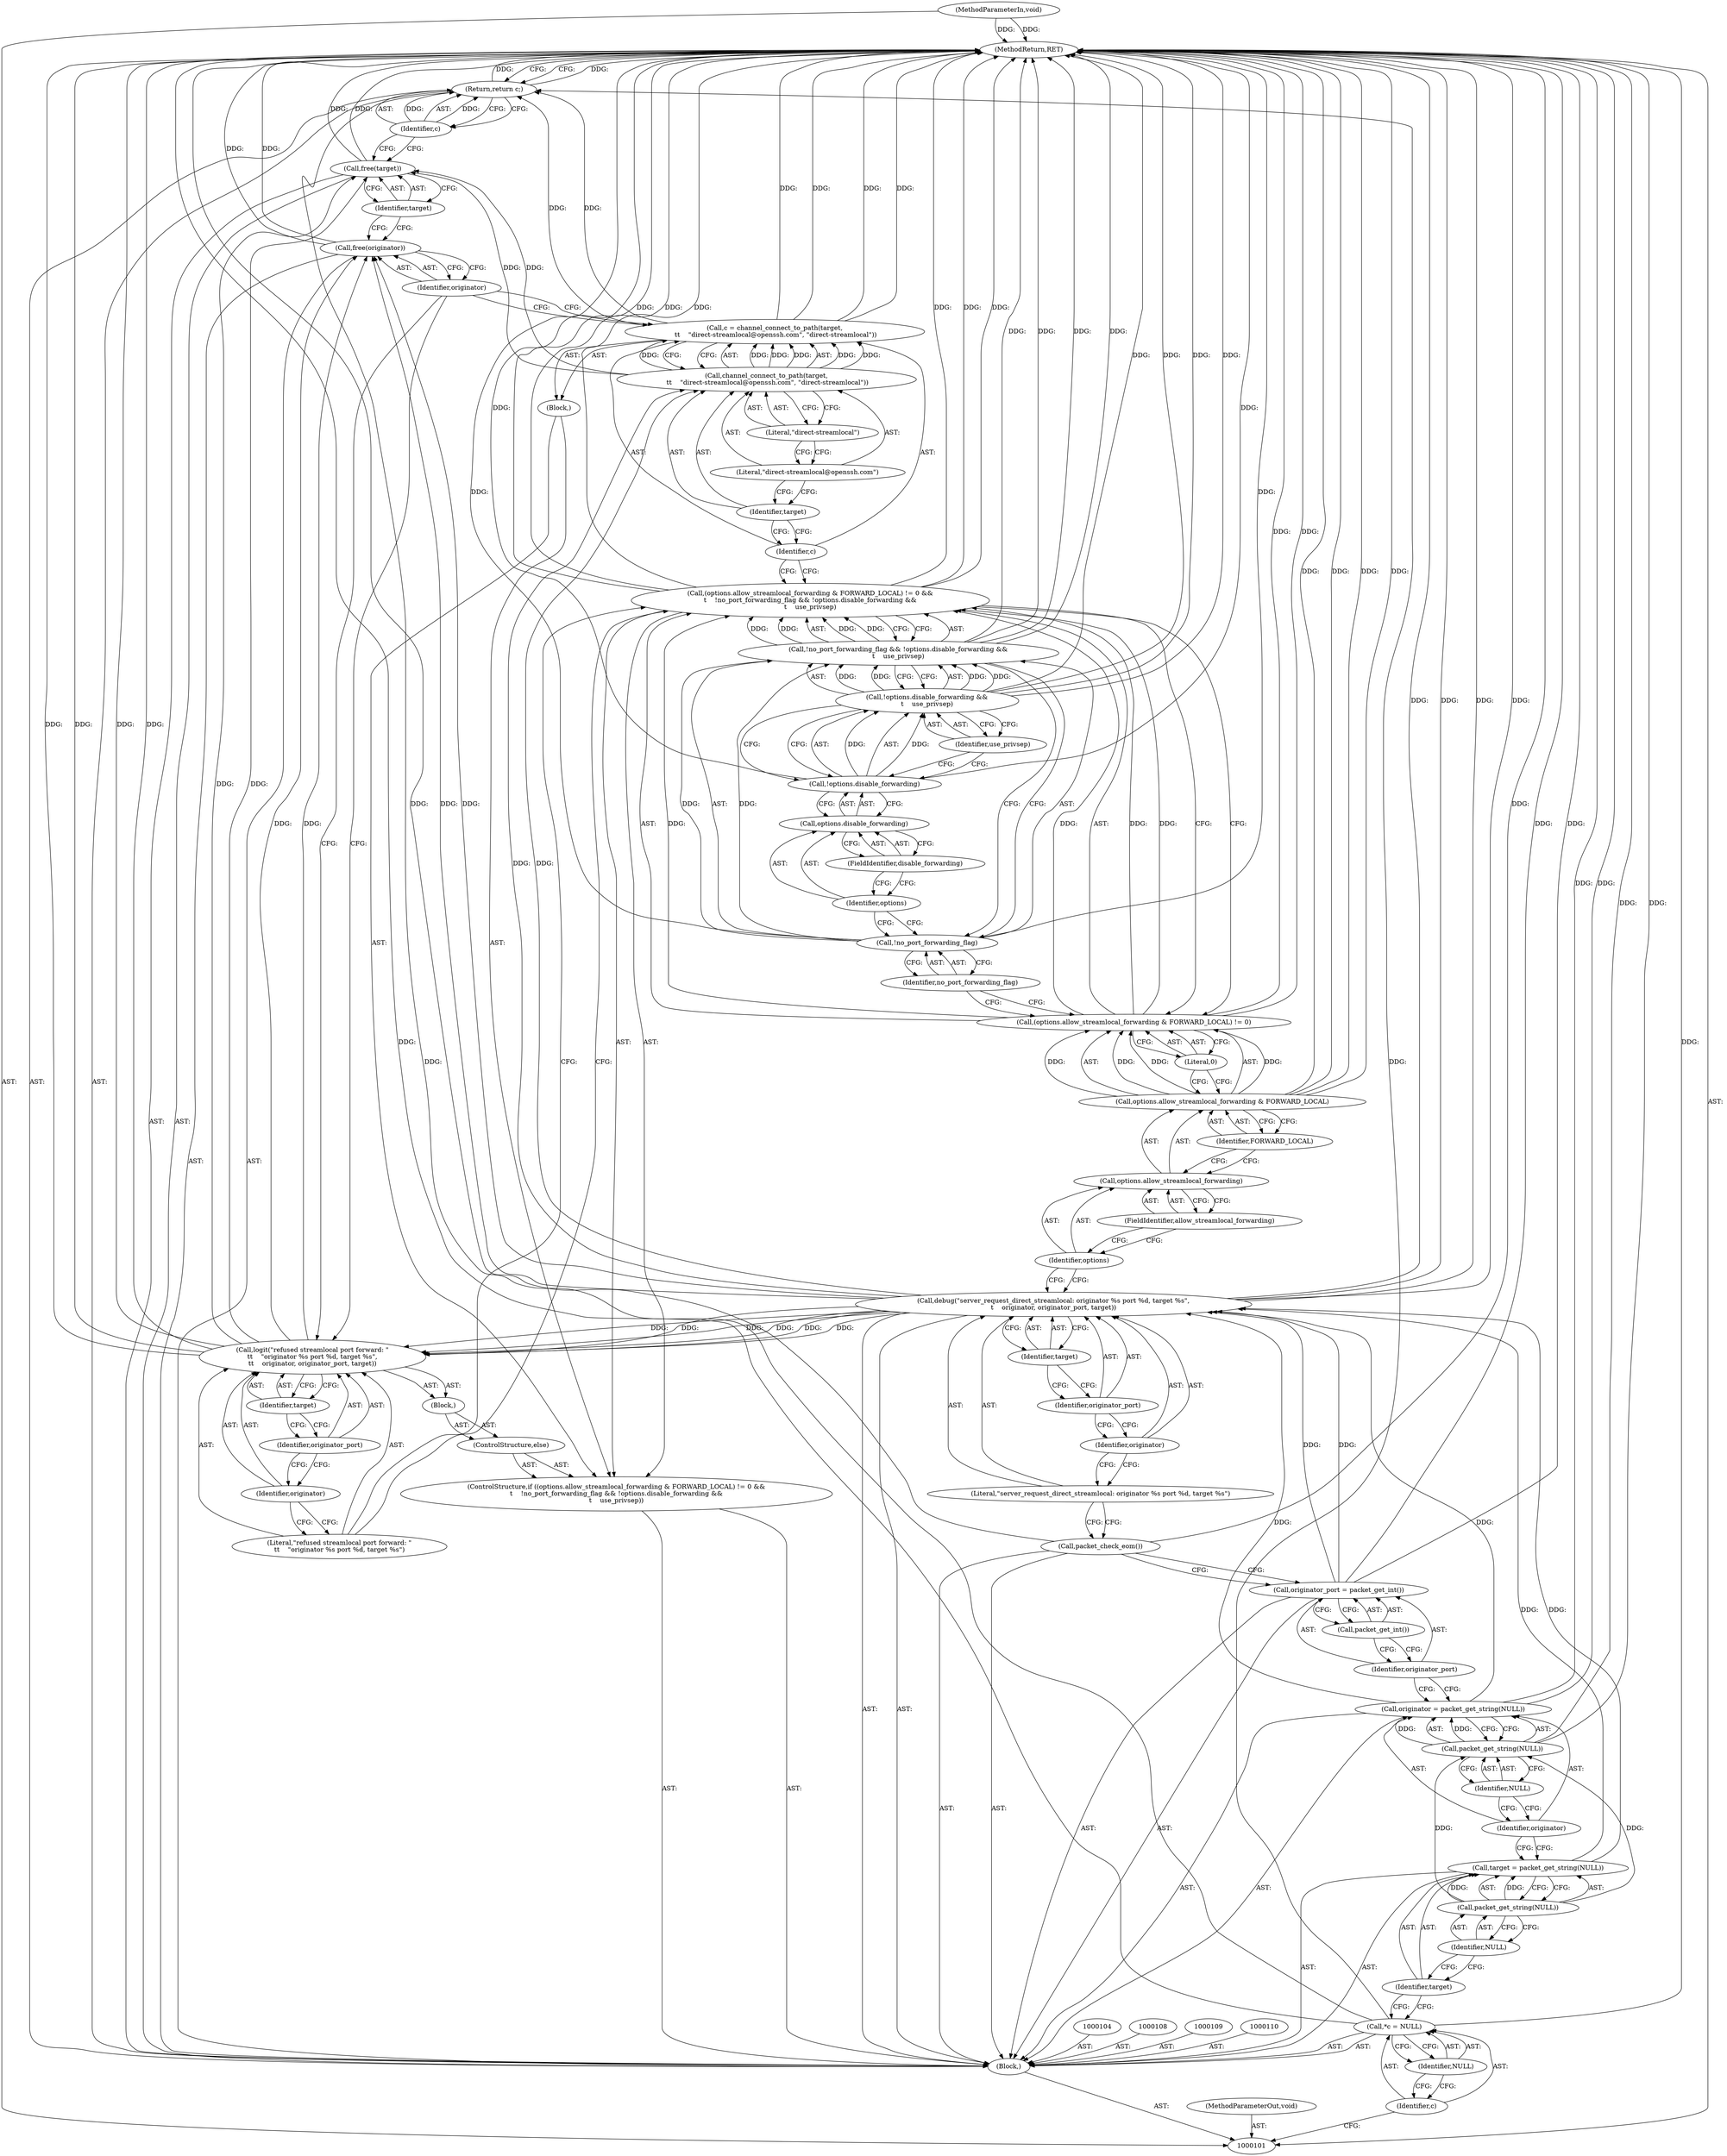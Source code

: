 digraph "0_src_c76fac666ea038753294f2ac94d310f8adece9ce_0" {
"1000166" [label="(MethodReturn,RET)"];
"1000102" [label="(MethodParameterIn,void)"];
"1000237" [label="(MethodParameterOut,void)"];
"1000122" [label="(Call,packet_check_eom())"];
"1000123" [label="(Call,debug(\"server_request_direct_streamlocal: originator %s port %d, target %s\",\n\t    originator, originator_port, target))"];
"1000124" [label="(Literal,\"server_request_direct_streamlocal: originator %s port %d, target %s\")"];
"1000126" [label="(Identifier,originator_port)"];
"1000127" [label="(Identifier,target)"];
"1000125" [label="(Identifier,originator)"];
"1000134" [label="(FieldIdentifier,allow_streamlocal_forwarding)"];
"1000128" [label="(ControlStructure,if ((options.allow_streamlocal_forwarding & FORWARD_LOCAL) != 0 &&\n\t    !no_port_forwarding_flag && !options.disable_forwarding &&\n\t    use_privsep))"];
"1000135" [label="(Identifier,FORWARD_LOCAL)"];
"1000129" [label="(Call,(options.allow_streamlocal_forwarding & FORWARD_LOCAL) != 0 &&\n\t    !no_port_forwarding_flag && !options.disable_forwarding &&\n\t    use_privsep)"];
"1000130" [label="(Call,(options.allow_streamlocal_forwarding & FORWARD_LOCAL) != 0)"];
"1000136" [label="(Literal,0)"];
"1000131" [label="(Call,options.allow_streamlocal_forwarding & FORWARD_LOCAL)"];
"1000132" [label="(Call,options.allow_streamlocal_forwarding)"];
"1000133" [label="(Identifier,options)"];
"1000140" [label="(Call,!options.disable_forwarding &&\n\t    use_privsep)"];
"1000141" [label="(Call,!options.disable_forwarding)"];
"1000142" [label="(Call,options.disable_forwarding)"];
"1000143" [label="(Identifier,options)"];
"1000144" [label="(FieldIdentifier,disable_forwarding)"];
"1000137" [label="(Call,!no_port_forwarding_flag && !options.disable_forwarding &&\n\t    use_privsep)"];
"1000138" [label="(Call,!no_port_forwarding_flag)"];
"1000139" [label="(Identifier,no_port_forwarding_flag)"];
"1000146" [label="(Block,)"];
"1000145" [label="(Identifier,use_privsep)"];
"1000147" [label="(Call,c = channel_connect_to_path(target,\n \t\t    \"direct-streamlocal@openssh.com\", \"direct-streamlocal\"))"];
"1000148" [label="(Identifier,c)"];
"1000150" [label="(Identifier,target)"];
"1000149" [label="(Call,channel_connect_to_path(target,\n \t\t    \"direct-streamlocal@openssh.com\", \"direct-streamlocal\"))"];
"1000103" [label="(Block,)"];
"1000152" [label="(Literal,\"direct-streamlocal\")"];
"1000151" [label="(Literal,\"direct-streamlocal@openssh.com\")"];
"1000153" [label="(ControlStructure,else)"];
"1000154" [label="(Block,)"];
"1000155" [label="(Call,logit(\"refused streamlocal port forward: \"\n\t\t    \"originator %s port %d, target %s\",\n\t\t    originator, originator_port, target))"];
"1000156" [label="(Literal,\"refused streamlocal port forward: \"\n\t\t    \"originator %s port %d, target %s\")"];
"1000158" [label="(Identifier,originator_port)"];
"1000159" [label="(Identifier,target)"];
"1000157" [label="(Identifier,originator)"];
"1000160" [label="(Call,free(originator))"];
"1000161" [label="(Identifier,originator)"];
"1000162" [label="(Call,free(target))"];
"1000163" [label="(Identifier,target)"];
"1000106" [label="(Identifier,c)"];
"1000107" [label="(Identifier,NULL)"];
"1000105" [label="(Call,*c = NULL)"];
"1000164" [label="(Return,return c;)"];
"1000165" [label="(Identifier,c)"];
"1000111" [label="(Call,target = packet_get_string(NULL))"];
"1000112" [label="(Identifier,target)"];
"1000113" [label="(Call,packet_get_string(NULL))"];
"1000114" [label="(Identifier,NULL)"];
"1000115" [label="(Call,originator = packet_get_string(NULL))"];
"1000116" [label="(Identifier,originator)"];
"1000117" [label="(Call,packet_get_string(NULL))"];
"1000118" [label="(Identifier,NULL)"];
"1000119" [label="(Call,originator_port = packet_get_int())"];
"1000120" [label="(Identifier,originator_port)"];
"1000121" [label="(Call,packet_get_int())"];
"1000166" -> "1000101"  [label="AST: "];
"1000166" -> "1000164"  [label="CFG: "];
"1000115" -> "1000166"  [label="DDG: "];
"1000141" -> "1000166"  [label="DDG: "];
"1000137" -> "1000166"  [label="DDG: "];
"1000137" -> "1000166"  [label="DDG: "];
"1000117" -> "1000166"  [label="DDG: "];
"1000102" -> "1000166"  [label="DDG: "];
"1000131" -> "1000166"  [label="DDG: "];
"1000131" -> "1000166"  [label="DDG: "];
"1000130" -> "1000166"  [label="DDG: "];
"1000129" -> "1000166"  [label="DDG: "];
"1000129" -> "1000166"  [label="DDG: "];
"1000129" -> "1000166"  [label="DDG: "];
"1000123" -> "1000166"  [label="DDG: "];
"1000123" -> "1000166"  [label="DDG: "];
"1000140" -> "1000166"  [label="DDG: "];
"1000140" -> "1000166"  [label="DDG: "];
"1000138" -> "1000166"  [label="DDG: "];
"1000155" -> "1000166"  [label="DDG: "];
"1000155" -> "1000166"  [label="DDG: "];
"1000119" -> "1000166"  [label="DDG: "];
"1000147" -> "1000166"  [label="DDG: "];
"1000147" -> "1000166"  [label="DDG: "];
"1000122" -> "1000166"  [label="DDG: "];
"1000162" -> "1000166"  [label="DDG: "];
"1000160" -> "1000166"  [label="DDG: "];
"1000105" -> "1000166"  [label="DDG: "];
"1000164" -> "1000166"  [label="DDG: "];
"1000102" -> "1000101"  [label="AST: "];
"1000102" -> "1000166"  [label="DDG: "];
"1000237" -> "1000101"  [label="AST: "];
"1000122" -> "1000103"  [label="AST: "];
"1000122" -> "1000119"  [label="CFG: "];
"1000124" -> "1000122"  [label="CFG: "];
"1000122" -> "1000166"  [label="DDG: "];
"1000123" -> "1000103"  [label="AST: "];
"1000123" -> "1000127"  [label="CFG: "];
"1000124" -> "1000123"  [label="AST: "];
"1000125" -> "1000123"  [label="AST: "];
"1000126" -> "1000123"  [label="AST: "];
"1000127" -> "1000123"  [label="AST: "];
"1000133" -> "1000123"  [label="CFG: "];
"1000123" -> "1000166"  [label="DDG: "];
"1000123" -> "1000166"  [label="DDG: "];
"1000115" -> "1000123"  [label="DDG: "];
"1000119" -> "1000123"  [label="DDG: "];
"1000111" -> "1000123"  [label="DDG: "];
"1000123" -> "1000149"  [label="DDG: "];
"1000123" -> "1000155"  [label="DDG: "];
"1000123" -> "1000155"  [label="DDG: "];
"1000123" -> "1000155"  [label="DDG: "];
"1000123" -> "1000160"  [label="DDG: "];
"1000124" -> "1000123"  [label="AST: "];
"1000124" -> "1000122"  [label="CFG: "];
"1000125" -> "1000124"  [label="CFG: "];
"1000126" -> "1000123"  [label="AST: "];
"1000126" -> "1000125"  [label="CFG: "];
"1000127" -> "1000126"  [label="CFG: "];
"1000127" -> "1000123"  [label="AST: "];
"1000127" -> "1000126"  [label="CFG: "];
"1000123" -> "1000127"  [label="CFG: "];
"1000125" -> "1000123"  [label="AST: "];
"1000125" -> "1000124"  [label="CFG: "];
"1000126" -> "1000125"  [label="CFG: "];
"1000134" -> "1000132"  [label="AST: "];
"1000134" -> "1000133"  [label="CFG: "];
"1000132" -> "1000134"  [label="CFG: "];
"1000128" -> "1000103"  [label="AST: "];
"1000129" -> "1000128"  [label="AST: "];
"1000146" -> "1000128"  [label="AST: "];
"1000153" -> "1000128"  [label="AST: "];
"1000135" -> "1000131"  [label="AST: "];
"1000135" -> "1000132"  [label="CFG: "];
"1000131" -> "1000135"  [label="CFG: "];
"1000129" -> "1000128"  [label="AST: "];
"1000129" -> "1000130"  [label="CFG: "];
"1000129" -> "1000137"  [label="CFG: "];
"1000130" -> "1000129"  [label="AST: "];
"1000137" -> "1000129"  [label="AST: "];
"1000148" -> "1000129"  [label="CFG: "];
"1000156" -> "1000129"  [label="CFG: "];
"1000129" -> "1000166"  [label="DDG: "];
"1000129" -> "1000166"  [label="DDG: "];
"1000129" -> "1000166"  [label="DDG: "];
"1000130" -> "1000129"  [label="DDG: "];
"1000130" -> "1000129"  [label="DDG: "];
"1000137" -> "1000129"  [label="DDG: "];
"1000137" -> "1000129"  [label="DDG: "];
"1000130" -> "1000129"  [label="AST: "];
"1000130" -> "1000136"  [label="CFG: "];
"1000131" -> "1000130"  [label="AST: "];
"1000136" -> "1000130"  [label="AST: "];
"1000139" -> "1000130"  [label="CFG: "];
"1000129" -> "1000130"  [label="CFG: "];
"1000130" -> "1000166"  [label="DDG: "];
"1000130" -> "1000129"  [label="DDG: "];
"1000130" -> "1000129"  [label="DDG: "];
"1000131" -> "1000130"  [label="DDG: "];
"1000131" -> "1000130"  [label="DDG: "];
"1000136" -> "1000130"  [label="AST: "];
"1000136" -> "1000131"  [label="CFG: "];
"1000130" -> "1000136"  [label="CFG: "];
"1000131" -> "1000130"  [label="AST: "];
"1000131" -> "1000135"  [label="CFG: "];
"1000132" -> "1000131"  [label="AST: "];
"1000135" -> "1000131"  [label="AST: "];
"1000136" -> "1000131"  [label="CFG: "];
"1000131" -> "1000166"  [label="DDG: "];
"1000131" -> "1000166"  [label="DDG: "];
"1000131" -> "1000130"  [label="DDG: "];
"1000131" -> "1000130"  [label="DDG: "];
"1000132" -> "1000131"  [label="AST: "];
"1000132" -> "1000134"  [label="CFG: "];
"1000133" -> "1000132"  [label="AST: "];
"1000134" -> "1000132"  [label="AST: "];
"1000135" -> "1000132"  [label="CFG: "];
"1000133" -> "1000132"  [label="AST: "];
"1000133" -> "1000123"  [label="CFG: "];
"1000134" -> "1000133"  [label="CFG: "];
"1000140" -> "1000137"  [label="AST: "];
"1000140" -> "1000141"  [label="CFG: "];
"1000140" -> "1000145"  [label="CFG: "];
"1000141" -> "1000140"  [label="AST: "];
"1000145" -> "1000140"  [label="AST: "];
"1000137" -> "1000140"  [label="CFG: "];
"1000140" -> "1000166"  [label="DDG: "];
"1000140" -> "1000166"  [label="DDG: "];
"1000140" -> "1000137"  [label="DDG: "];
"1000140" -> "1000137"  [label="DDG: "];
"1000141" -> "1000140"  [label="DDG: "];
"1000141" -> "1000140"  [label="AST: "];
"1000141" -> "1000142"  [label="CFG: "];
"1000142" -> "1000141"  [label="AST: "];
"1000145" -> "1000141"  [label="CFG: "];
"1000140" -> "1000141"  [label="CFG: "];
"1000141" -> "1000166"  [label="DDG: "];
"1000141" -> "1000140"  [label="DDG: "];
"1000142" -> "1000141"  [label="AST: "];
"1000142" -> "1000144"  [label="CFG: "];
"1000143" -> "1000142"  [label="AST: "];
"1000144" -> "1000142"  [label="AST: "];
"1000141" -> "1000142"  [label="CFG: "];
"1000143" -> "1000142"  [label="AST: "];
"1000143" -> "1000138"  [label="CFG: "];
"1000144" -> "1000143"  [label="CFG: "];
"1000144" -> "1000142"  [label="AST: "];
"1000144" -> "1000143"  [label="CFG: "];
"1000142" -> "1000144"  [label="CFG: "];
"1000137" -> "1000129"  [label="AST: "];
"1000137" -> "1000138"  [label="CFG: "];
"1000137" -> "1000140"  [label="CFG: "];
"1000138" -> "1000137"  [label="AST: "];
"1000140" -> "1000137"  [label="AST: "];
"1000129" -> "1000137"  [label="CFG: "];
"1000137" -> "1000166"  [label="DDG: "];
"1000137" -> "1000166"  [label="DDG: "];
"1000137" -> "1000129"  [label="DDG: "];
"1000137" -> "1000129"  [label="DDG: "];
"1000138" -> "1000137"  [label="DDG: "];
"1000140" -> "1000137"  [label="DDG: "];
"1000140" -> "1000137"  [label="DDG: "];
"1000138" -> "1000137"  [label="AST: "];
"1000138" -> "1000139"  [label="CFG: "];
"1000139" -> "1000138"  [label="AST: "];
"1000143" -> "1000138"  [label="CFG: "];
"1000137" -> "1000138"  [label="CFG: "];
"1000138" -> "1000166"  [label="DDG: "];
"1000138" -> "1000137"  [label="DDG: "];
"1000139" -> "1000138"  [label="AST: "];
"1000139" -> "1000130"  [label="CFG: "];
"1000138" -> "1000139"  [label="CFG: "];
"1000146" -> "1000128"  [label="AST: "];
"1000147" -> "1000146"  [label="AST: "];
"1000145" -> "1000140"  [label="AST: "];
"1000145" -> "1000141"  [label="CFG: "];
"1000140" -> "1000145"  [label="CFG: "];
"1000147" -> "1000146"  [label="AST: "];
"1000147" -> "1000149"  [label="CFG: "];
"1000148" -> "1000147"  [label="AST: "];
"1000149" -> "1000147"  [label="AST: "];
"1000161" -> "1000147"  [label="CFG: "];
"1000147" -> "1000166"  [label="DDG: "];
"1000147" -> "1000166"  [label="DDG: "];
"1000149" -> "1000147"  [label="DDG: "];
"1000149" -> "1000147"  [label="DDG: "];
"1000149" -> "1000147"  [label="DDG: "];
"1000147" -> "1000164"  [label="DDG: "];
"1000148" -> "1000147"  [label="AST: "];
"1000148" -> "1000129"  [label="CFG: "];
"1000150" -> "1000148"  [label="CFG: "];
"1000150" -> "1000149"  [label="AST: "];
"1000150" -> "1000148"  [label="CFG: "];
"1000151" -> "1000150"  [label="CFG: "];
"1000149" -> "1000147"  [label="AST: "];
"1000149" -> "1000152"  [label="CFG: "];
"1000150" -> "1000149"  [label="AST: "];
"1000151" -> "1000149"  [label="AST: "];
"1000152" -> "1000149"  [label="AST: "];
"1000147" -> "1000149"  [label="CFG: "];
"1000149" -> "1000147"  [label="DDG: "];
"1000149" -> "1000147"  [label="DDG: "];
"1000149" -> "1000147"  [label="DDG: "];
"1000123" -> "1000149"  [label="DDG: "];
"1000149" -> "1000162"  [label="DDG: "];
"1000103" -> "1000101"  [label="AST: "];
"1000104" -> "1000103"  [label="AST: "];
"1000105" -> "1000103"  [label="AST: "];
"1000108" -> "1000103"  [label="AST: "];
"1000109" -> "1000103"  [label="AST: "];
"1000110" -> "1000103"  [label="AST: "];
"1000111" -> "1000103"  [label="AST: "];
"1000115" -> "1000103"  [label="AST: "];
"1000119" -> "1000103"  [label="AST: "];
"1000122" -> "1000103"  [label="AST: "];
"1000123" -> "1000103"  [label="AST: "];
"1000128" -> "1000103"  [label="AST: "];
"1000160" -> "1000103"  [label="AST: "];
"1000162" -> "1000103"  [label="AST: "];
"1000164" -> "1000103"  [label="AST: "];
"1000152" -> "1000149"  [label="AST: "];
"1000152" -> "1000151"  [label="CFG: "];
"1000149" -> "1000152"  [label="CFG: "];
"1000151" -> "1000149"  [label="AST: "];
"1000151" -> "1000150"  [label="CFG: "];
"1000152" -> "1000151"  [label="CFG: "];
"1000153" -> "1000128"  [label="AST: "];
"1000154" -> "1000153"  [label="AST: "];
"1000154" -> "1000153"  [label="AST: "];
"1000155" -> "1000154"  [label="AST: "];
"1000155" -> "1000154"  [label="AST: "];
"1000155" -> "1000159"  [label="CFG: "];
"1000156" -> "1000155"  [label="AST: "];
"1000157" -> "1000155"  [label="AST: "];
"1000158" -> "1000155"  [label="AST: "];
"1000159" -> "1000155"  [label="AST: "];
"1000161" -> "1000155"  [label="CFG: "];
"1000155" -> "1000166"  [label="DDG: "];
"1000155" -> "1000166"  [label="DDG: "];
"1000123" -> "1000155"  [label="DDG: "];
"1000123" -> "1000155"  [label="DDG: "];
"1000123" -> "1000155"  [label="DDG: "];
"1000155" -> "1000160"  [label="DDG: "];
"1000155" -> "1000162"  [label="DDG: "];
"1000156" -> "1000155"  [label="AST: "];
"1000156" -> "1000129"  [label="CFG: "];
"1000157" -> "1000156"  [label="CFG: "];
"1000158" -> "1000155"  [label="AST: "];
"1000158" -> "1000157"  [label="CFG: "];
"1000159" -> "1000158"  [label="CFG: "];
"1000159" -> "1000155"  [label="AST: "];
"1000159" -> "1000158"  [label="CFG: "];
"1000155" -> "1000159"  [label="CFG: "];
"1000157" -> "1000155"  [label="AST: "];
"1000157" -> "1000156"  [label="CFG: "];
"1000158" -> "1000157"  [label="CFG: "];
"1000160" -> "1000103"  [label="AST: "];
"1000160" -> "1000161"  [label="CFG: "];
"1000161" -> "1000160"  [label="AST: "];
"1000163" -> "1000160"  [label="CFG: "];
"1000160" -> "1000166"  [label="DDG: "];
"1000123" -> "1000160"  [label="DDG: "];
"1000155" -> "1000160"  [label="DDG: "];
"1000161" -> "1000160"  [label="AST: "];
"1000161" -> "1000147"  [label="CFG: "];
"1000161" -> "1000155"  [label="CFG: "];
"1000160" -> "1000161"  [label="CFG: "];
"1000162" -> "1000103"  [label="AST: "];
"1000162" -> "1000163"  [label="CFG: "];
"1000163" -> "1000162"  [label="AST: "];
"1000165" -> "1000162"  [label="CFG: "];
"1000162" -> "1000166"  [label="DDG: "];
"1000155" -> "1000162"  [label="DDG: "];
"1000149" -> "1000162"  [label="DDG: "];
"1000163" -> "1000162"  [label="AST: "];
"1000163" -> "1000160"  [label="CFG: "];
"1000162" -> "1000163"  [label="CFG: "];
"1000106" -> "1000105"  [label="AST: "];
"1000106" -> "1000101"  [label="CFG: "];
"1000107" -> "1000106"  [label="CFG: "];
"1000107" -> "1000105"  [label="AST: "];
"1000107" -> "1000106"  [label="CFG: "];
"1000105" -> "1000107"  [label="CFG: "];
"1000105" -> "1000103"  [label="AST: "];
"1000105" -> "1000107"  [label="CFG: "];
"1000106" -> "1000105"  [label="AST: "];
"1000107" -> "1000105"  [label="AST: "];
"1000112" -> "1000105"  [label="CFG: "];
"1000105" -> "1000166"  [label="DDG: "];
"1000105" -> "1000164"  [label="DDG: "];
"1000164" -> "1000103"  [label="AST: "];
"1000164" -> "1000165"  [label="CFG: "];
"1000165" -> "1000164"  [label="AST: "];
"1000166" -> "1000164"  [label="CFG: "];
"1000164" -> "1000166"  [label="DDG: "];
"1000165" -> "1000164"  [label="DDG: "];
"1000147" -> "1000164"  [label="DDG: "];
"1000105" -> "1000164"  [label="DDG: "];
"1000165" -> "1000164"  [label="AST: "];
"1000165" -> "1000162"  [label="CFG: "];
"1000164" -> "1000165"  [label="CFG: "];
"1000165" -> "1000164"  [label="DDG: "];
"1000111" -> "1000103"  [label="AST: "];
"1000111" -> "1000113"  [label="CFG: "];
"1000112" -> "1000111"  [label="AST: "];
"1000113" -> "1000111"  [label="AST: "];
"1000116" -> "1000111"  [label="CFG: "];
"1000113" -> "1000111"  [label="DDG: "];
"1000111" -> "1000123"  [label="DDG: "];
"1000112" -> "1000111"  [label="AST: "];
"1000112" -> "1000105"  [label="CFG: "];
"1000114" -> "1000112"  [label="CFG: "];
"1000113" -> "1000111"  [label="AST: "];
"1000113" -> "1000114"  [label="CFG: "];
"1000114" -> "1000113"  [label="AST: "];
"1000111" -> "1000113"  [label="CFG: "];
"1000113" -> "1000111"  [label="DDG: "];
"1000113" -> "1000117"  [label="DDG: "];
"1000114" -> "1000113"  [label="AST: "];
"1000114" -> "1000112"  [label="CFG: "];
"1000113" -> "1000114"  [label="CFG: "];
"1000115" -> "1000103"  [label="AST: "];
"1000115" -> "1000117"  [label="CFG: "];
"1000116" -> "1000115"  [label="AST: "];
"1000117" -> "1000115"  [label="AST: "];
"1000120" -> "1000115"  [label="CFG: "];
"1000115" -> "1000166"  [label="DDG: "];
"1000117" -> "1000115"  [label="DDG: "];
"1000115" -> "1000123"  [label="DDG: "];
"1000116" -> "1000115"  [label="AST: "];
"1000116" -> "1000111"  [label="CFG: "];
"1000118" -> "1000116"  [label="CFG: "];
"1000117" -> "1000115"  [label="AST: "];
"1000117" -> "1000118"  [label="CFG: "];
"1000118" -> "1000117"  [label="AST: "];
"1000115" -> "1000117"  [label="CFG: "];
"1000117" -> "1000166"  [label="DDG: "];
"1000117" -> "1000115"  [label="DDG: "];
"1000113" -> "1000117"  [label="DDG: "];
"1000118" -> "1000117"  [label="AST: "];
"1000118" -> "1000116"  [label="CFG: "];
"1000117" -> "1000118"  [label="CFG: "];
"1000119" -> "1000103"  [label="AST: "];
"1000119" -> "1000121"  [label="CFG: "];
"1000120" -> "1000119"  [label="AST: "];
"1000121" -> "1000119"  [label="AST: "];
"1000122" -> "1000119"  [label="CFG: "];
"1000119" -> "1000166"  [label="DDG: "];
"1000119" -> "1000123"  [label="DDG: "];
"1000120" -> "1000119"  [label="AST: "];
"1000120" -> "1000115"  [label="CFG: "];
"1000121" -> "1000120"  [label="CFG: "];
"1000121" -> "1000119"  [label="AST: "];
"1000121" -> "1000120"  [label="CFG: "];
"1000119" -> "1000121"  [label="CFG: "];
}
